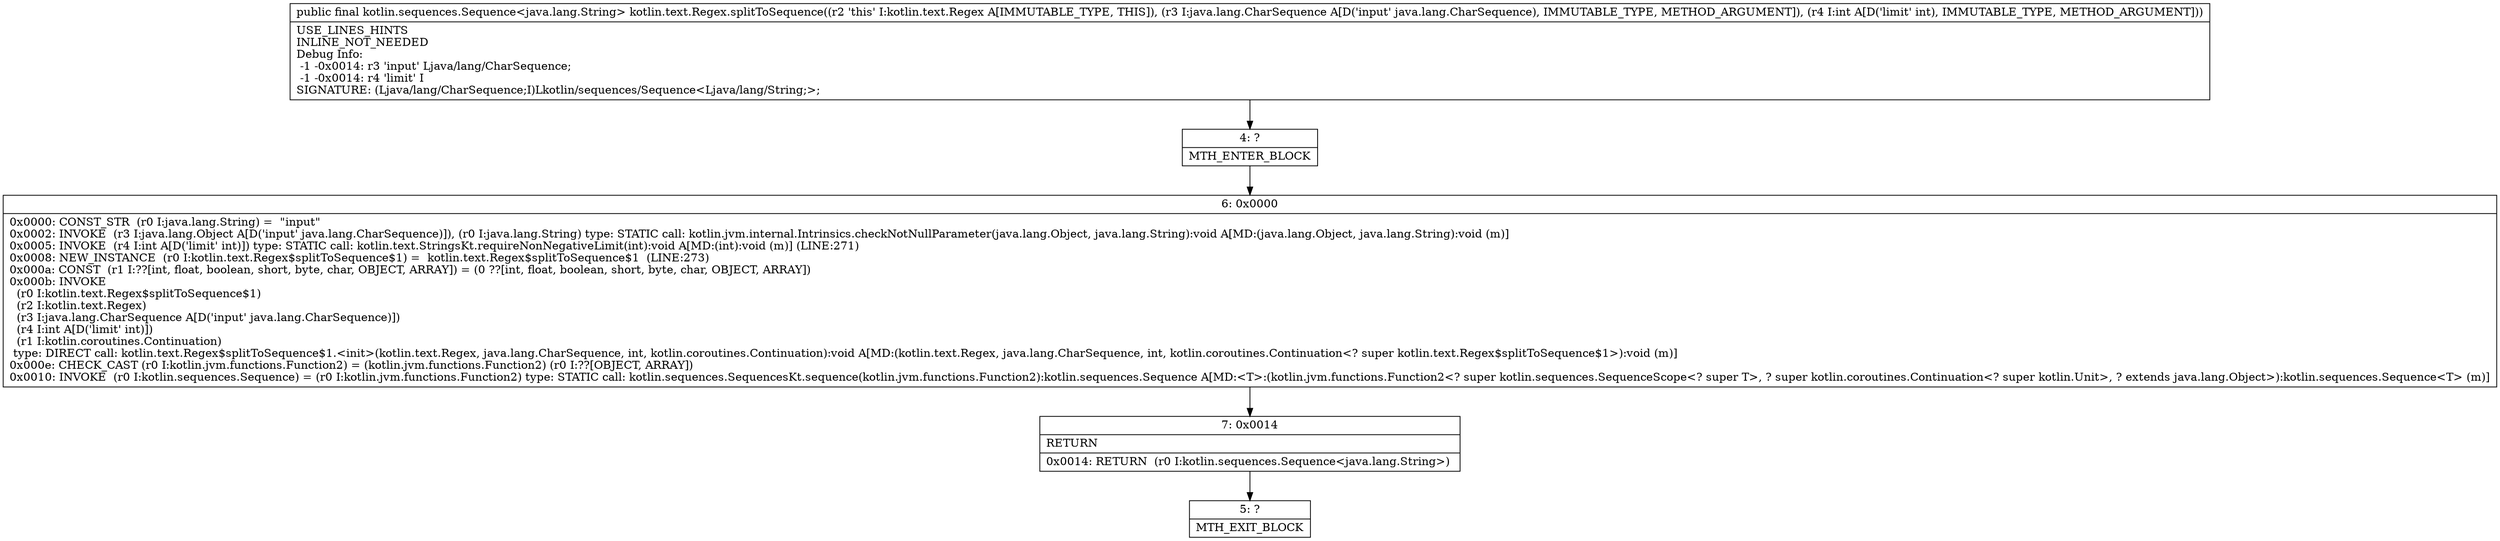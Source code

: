 digraph "CFG forkotlin.text.Regex.splitToSequence(Ljava\/lang\/CharSequence;I)Lkotlin\/sequences\/Sequence;" {
Node_4 [shape=record,label="{4\:\ ?|MTH_ENTER_BLOCK\l}"];
Node_6 [shape=record,label="{6\:\ 0x0000|0x0000: CONST_STR  (r0 I:java.lang.String) =  \"input\" \l0x0002: INVOKE  (r3 I:java.lang.Object A[D('input' java.lang.CharSequence)]), (r0 I:java.lang.String) type: STATIC call: kotlin.jvm.internal.Intrinsics.checkNotNullParameter(java.lang.Object, java.lang.String):void A[MD:(java.lang.Object, java.lang.String):void (m)]\l0x0005: INVOKE  (r4 I:int A[D('limit' int)]) type: STATIC call: kotlin.text.StringsKt.requireNonNegativeLimit(int):void A[MD:(int):void (m)] (LINE:271)\l0x0008: NEW_INSTANCE  (r0 I:kotlin.text.Regex$splitToSequence$1) =  kotlin.text.Regex$splitToSequence$1  (LINE:273)\l0x000a: CONST  (r1 I:??[int, float, boolean, short, byte, char, OBJECT, ARRAY]) = (0 ??[int, float, boolean, short, byte, char, OBJECT, ARRAY]) \l0x000b: INVOKE  \l  (r0 I:kotlin.text.Regex$splitToSequence$1)\l  (r2 I:kotlin.text.Regex)\l  (r3 I:java.lang.CharSequence A[D('input' java.lang.CharSequence)])\l  (r4 I:int A[D('limit' int)])\l  (r1 I:kotlin.coroutines.Continuation)\l type: DIRECT call: kotlin.text.Regex$splitToSequence$1.\<init\>(kotlin.text.Regex, java.lang.CharSequence, int, kotlin.coroutines.Continuation):void A[MD:(kotlin.text.Regex, java.lang.CharSequence, int, kotlin.coroutines.Continuation\<? super kotlin.text.Regex$splitToSequence$1\>):void (m)]\l0x000e: CHECK_CAST (r0 I:kotlin.jvm.functions.Function2) = (kotlin.jvm.functions.Function2) (r0 I:??[OBJECT, ARRAY]) \l0x0010: INVOKE  (r0 I:kotlin.sequences.Sequence) = (r0 I:kotlin.jvm.functions.Function2) type: STATIC call: kotlin.sequences.SequencesKt.sequence(kotlin.jvm.functions.Function2):kotlin.sequences.Sequence A[MD:\<T\>:(kotlin.jvm.functions.Function2\<? super kotlin.sequences.SequenceScope\<? super T\>, ? super kotlin.coroutines.Continuation\<? super kotlin.Unit\>, ? extends java.lang.Object\>):kotlin.sequences.Sequence\<T\> (m)]\l}"];
Node_7 [shape=record,label="{7\:\ 0x0014|RETURN\l|0x0014: RETURN  (r0 I:kotlin.sequences.Sequence\<java.lang.String\>) \l}"];
Node_5 [shape=record,label="{5\:\ ?|MTH_EXIT_BLOCK\l}"];
MethodNode[shape=record,label="{public final kotlin.sequences.Sequence\<java.lang.String\> kotlin.text.Regex.splitToSequence((r2 'this' I:kotlin.text.Regex A[IMMUTABLE_TYPE, THIS]), (r3 I:java.lang.CharSequence A[D('input' java.lang.CharSequence), IMMUTABLE_TYPE, METHOD_ARGUMENT]), (r4 I:int A[D('limit' int), IMMUTABLE_TYPE, METHOD_ARGUMENT]))  | USE_LINES_HINTS\lINLINE_NOT_NEEDED\lDebug Info:\l  \-1 \-0x0014: r3 'input' Ljava\/lang\/CharSequence;\l  \-1 \-0x0014: r4 'limit' I\lSIGNATURE: (Ljava\/lang\/CharSequence;I)Lkotlin\/sequences\/Sequence\<Ljava\/lang\/String;\>;\l}"];
MethodNode -> Node_4;Node_4 -> Node_6;
Node_6 -> Node_7;
Node_7 -> Node_5;
}

